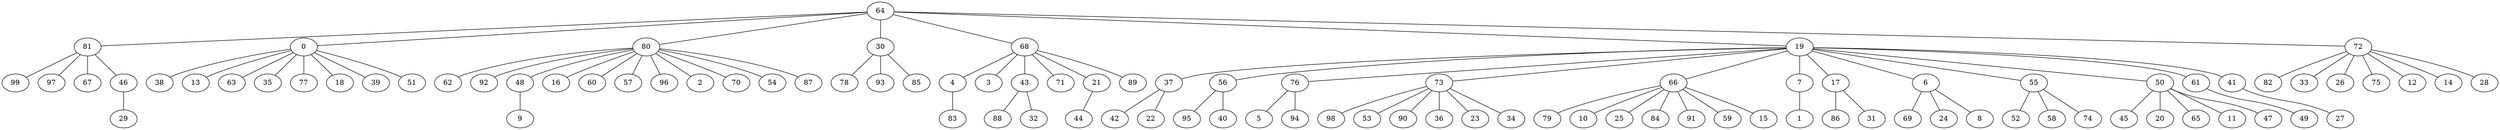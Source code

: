 graph G {
"4";
"79";
"5";
"98";
"10";
"78";
"53";
"37";
"82";
"88";
"1";
"27";
"33";
"56";
"95";
"25";
"44";
"52";
"76";
"90";
"38";
"73";
"62";
"92";
"9";
"13";
"81";
"66";
"7";
"17";
"48";
"26";
"6";
"84";
"40";
"93";
"63";
"32";
"75";
"45";
"69";
"20";
"12";
"24";
"3";
"14";
"16";
"0";
"64";
"55";
"42";
"60";
"65";
"35";
"91";
"94";
"29";
"43";
"49";
"77";
"36";
"11";
"18";
"71";
"80";
"99";
"22";
"85";
"50";
"58";
"57";
"23";
"61";
"96";
"86";
"97";
"67";
"30";
"28";
"68";
"21";
"19";
"34";
"2";
"31";
"47";
"89";
"59";
"83";
"46";
"8";
"70";
"72";
"39";
"41";
"54";
"87";
"74";
"51";
"15";
    "19" -- "50";
    "66" -- "10";
    "0" -- "51";
    "50" -- "20";
    "19" -- "61";
    "80" -- "48";
    "37" -- "22";
    "72" -- "33";
    "56" -- "40";
    "68" -- "21";
    "50" -- "65";
    "68" -- "43";
    "81" -- "46";
    "4" -- "83";
    "19" -- "17";
    "19" -- "41";
    "76" -- "94";
    "37" -- "42";
    "64" -- "30";
    "64" -- "68";
    "80" -- "87";
    "43" -- "88";
    "66" -- "91";
    "0" -- "39";
    "73" -- "36";
    "7" -- "1";
    "66" -- "59";
    "19" -- "66";
    "0" -- "35";
    "0" -- "13";
    "64" -- "80";
    "0" -- "77";
    "80" -- "57";
    "6" -- "69";
    "17" -- "86";
    "30" -- "85";
    "66" -- "79";
    "55" -- "58";
    "19" -- "37";
    "64" -- "0";
    "68" -- "3";
    "0" -- "38";
    "55" -- "74";
    "80" -- "16";
    "80" -- "60";
    "66" -- "25";
    "73" -- "34";
    "81" -- "67";
    "30" -- "78";
    "50" -- "47";
    "80" -- "54";
    "81" -- "97";
    "72" -- "14";
    "19" -- "76";
    "30" -- "93";
    "72" -- "75";
    "6" -- "24";
    "46" -- "29";
    "56" -- "95";
    "19" -- "55";
    "64" -- "72";
    "19" -- "6";
    "21" -- "44";
    "81" -- "99";
    "66" -- "15";
    "43" -- "32";
    "80" -- "92";
    "17" -- "31";
    "80" -- "2";
    "68" -- "4";
    "66" -- "84";
    "72" -- "28";
    "19" -- "73";
    "72" -- "82";
    "48" -- "9";
    "73" -- "90";
    "80" -- "96";
    "19" -- "56";
    "0" -- "18";
    "73" -- "23";
    "41" -- "27";
    "80" -- "62";
    "68" -- "71";
    "72" -- "26";
    "73" -- "98";
    "50" -- "11";
    "0" -- "63";
    "73" -- "53";
    "68" -- "89";
    "19" -- "7";
    "61" -- "49";
    "76" -- "5";
    "64" -- "19";
    "72" -- "12";
    "6" -- "8";
    "50" -- "45";
    "64" -- "81";
    "55" -- "52";
    "80" -- "70";
}
